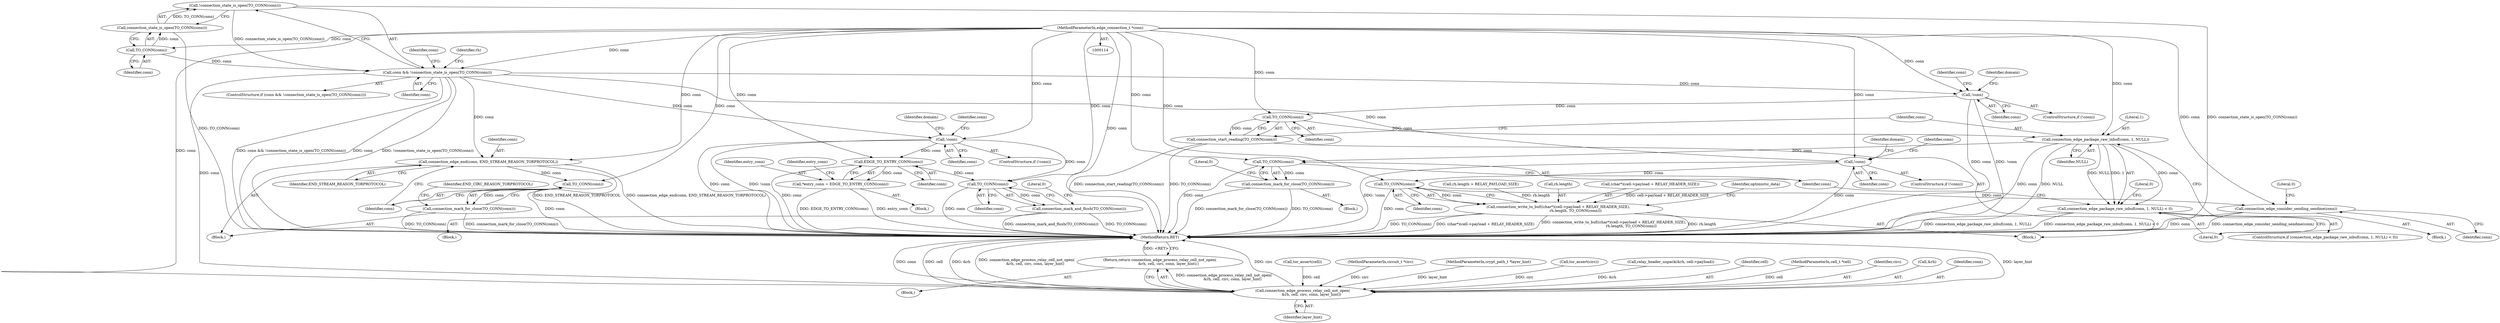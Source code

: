 digraph "0_tor_56a7c5bc15e0447203a491c1ee37de9939ad1dcd@API" {
"1000207" [label="(Call,!connection_state_is_open(TO_CONN(conn)))"];
"1000208" [label="(Call,connection_state_is_open(TO_CONN(conn)))"];
"1000209" [label="(Call,TO_CONN(conn))"];
"1000117" [label="(MethodParameterIn,edge_connection_t *conn)"];
"1000205" [label="(Call,conn && !connection_state_is_open(TO_CONN(conn)))"];
"1000249" [label="(Call,connection_edge_process_relay_cell_not_open(\n               &rh, cell, circ, conn, layer_hint))"];
"1000248" [label="(Return,return connection_edge_process_relay_cell_not_open(\n               &rh, cell, circ, conn, layer_hint);)"];
"1000373" [label="(Call,connection_edge_end(conn, END_STREAM_REASON_TORPROTOCOL))"];
"1000377" [label="(Call,TO_CONN(conn))"];
"1000376" [label="(Call,connection_mark_for_close(TO_CONN(conn)))"];
"1000397" [label="(Call,!conn)"];
"1000439" [label="(Call,TO_CONN(conn))"];
"1000428" [label="(Call,connection_write_to_buf((char*)(cell->payload + RELAY_HEADER_SIZE),\n                              rh.length, TO_CONN(conn)))"];
"1000445" [label="(Call,connection_edge_consider_sending_sendme(conn))"];
"1000466" [label="(Call,!conn)"];
"1000488" [label="(Call,EDGE_TO_ENTRY_CONN(conn))"];
"1000486" [label="(Call,*entry_conn = EDGE_TO_ENTRY_CONN(conn))"];
"1000530" [label="(Call,TO_CONN(conn))"];
"1000529" [label="(Call,connection_mark_and_flush(TO_CONN(conn)))"];
"1000919" [label="(Call,!conn)"];
"1000948" [label="(Call,TO_CONN(conn))"];
"1000947" [label="(Call,connection_start_reading(TO_CONN(conn)))"];
"1000952" [label="(Call,connection_edge_package_raw_inbuf(conn, 1, NULL))"];
"1000951" [label="(Call,connection_edge_package_raw_inbuf(conn, 1, NULL) < 0)"];
"1000959" [label="(Call,TO_CONN(conn))"];
"1000958" [label="(Call,connection_mark_for_close(TO_CONN(conn)))"];
"1000448" [label="(Literal,0)"];
"1000137" [label="(Call,tor_assert(cell))"];
"1000484" [label="(Block,)"];
"1000467" [label="(Identifier,conn)"];
"1000488" [label="(Call,EDGE_TO_ENTRY_CONN(conn))"];
"1000951" [label="(Call,connection_edge_package_raw_inbuf(conn, 1, NULL) < 0)"];
"1000116" [label="(MethodParameterIn,circuit_t *circ)"];
"1000209" [label="(Call,TO_CONN(conn))"];
"1000247" [label="(Block,)"];
"1000947" [label="(Call,connection_start_reading(TO_CONN(conn)))"];
"1000486" [label="(Call,*entry_conn = EDGE_TO_ENTRY_CONN(conn))"];
"1000920" [label="(Identifier,conn)"];
"1000489" [label="(Identifier,conn)"];
"1000208" [label="(Call,connection_state_is_open(TO_CONN(conn)))"];
"1000118" [label="(MethodParameterIn,crypt_path_t *layer_hint)"];
"1000139" [label="(Call,tor_assert(circ))"];
"1000948" [label="(Call,TO_CONN(conn))"];
"1000255" [label="(Identifier,layer_hint)"];
"1000445" [label="(Call,connection_edge_consider_sending_sendme(conn))"];
"1000918" [label="(ControlStructure,if (!conn))"];
"1000465" [label="(ControlStructure,if (!conn))"];
"1000932" [label="(Identifier,conn)"];
"1000487" [label="(Identifier,entry_conn)"];
"1000160" [label="(Call,rh.length > RELAY_PAYLOAD_SIZE)"];
"1000531" [label="(Identifier,conn)"];
"1000217" [label="(Identifier,conn)"];
"1000260" [label="(Block,)"];
"1000396" [label="(ControlStructure,if (!conn))"];
"1000204" [label="(ControlStructure,if (conn && !connection_state_is_open(TO_CONN(conn))))"];
"1000949" [label="(Identifier,conn)"];
"1000376" [label="(Call,connection_mark_for_close(TO_CONN(conn)))"];
"1000962" [label="(Literal,0)"];
"1000959" [label="(Call,TO_CONN(conn))"];
"1000375" [label="(Identifier,END_STREAM_REASON_TORPROTOCOL)"];
"1000377" [label="(Call,TO_CONN(conn))"];
"1000205" [label="(Call,conn && !connection_state_is_open(TO_CONN(conn)))"];
"1000436" [label="(Call,rh.length)"];
"1000444" [label="(Block,)"];
"1000956" [label="(Literal,0)"];
"1000141" [label="(Call,relay_header_unpack(&rh, cell->payload))"];
"1000373" [label="(Call,connection_edge_end(conn, END_STREAM_REASON_TORPROTOCOL))"];
"1000249" [label="(Call,connection_edge_process_relay_cell_not_open(\n               &rh, cell, circ, conn, layer_hint))"];
"1000210" [label="(Identifier,conn)"];
"1000428" [label="(Call,connection_write_to_buf((char*)(cell->payload + RELAY_HEADER_SIZE),\n                              rh.length, TO_CONN(conn)))"];
"1000493" [label="(Identifier,entry_conn)"];
"1000258" [label="(Identifier,rh)"];
"1000530" [label="(Call,TO_CONN(conn))"];
"1000957" [label="(Block,)"];
"1000960" [label="(Identifier,conn)"];
"1000117" [label="(MethodParameterIn,edge_connection_t *conn)"];
"1000470" [label="(Identifier,domain)"];
"1000374" [label="(Identifier,conn)"];
"1000252" [label="(Identifier,cell)"];
"1000248" [label="(Return,return connection_edge_process_relay_cell_not_open(\n               &rh, cell, circ, conn, layer_hint);)"];
"1000115" [label="(MethodParameterIn,cell_t *cell)"];
"1000528" [label="(Block,)"];
"1000964" [label="(Literal,0)"];
"1000381" [label="(Identifier,END_CIRC_REASON_TORPROTOCOL)"];
"1000372" [label="(Block,)"];
"1000440" [label="(Identifier,conn)"];
"1000954" [label="(Literal,1)"];
"1000397" [label="(Call,!conn)"];
"1000398" [label="(Identifier,conn)"];
"1000466" [label="(Call,!conn)"];
"1000206" [label="(Identifier,conn)"];
"1000401" [label="(Identifier,domain)"];
"1000952" [label="(Call,connection_edge_package_raw_inbuf(conn, 1, NULL))"];
"1000953" [label="(Identifier,conn)"];
"1000958" [label="(Call,connection_mark_for_close(TO_CONN(conn)))"];
"1000429" [label="(Call,(char*)(cell->payload + RELAY_HEADER_SIZE))"];
"1000955" [label="(Identifier,NULL)"];
"1000443" [label="(Identifier,optimistic_data)"];
"1001058" [label="(MethodReturn,RET)"];
"1000439" [label="(Call,TO_CONN(conn))"];
"1000950" [label="(ControlStructure,if (connection_edge_package_raw_inbuf(conn, 1, NULL) < 0))"];
"1000446" [label="(Identifier,conn)"];
"1000923" [label="(Identifier,domain)"];
"1000533" [label="(Literal,0)"];
"1000207" [label="(Call,!connection_state_is_open(TO_CONN(conn)))"];
"1000253" [label="(Identifier,circ)"];
"1000412" [label="(Identifier,conn)"];
"1000919" [label="(Call,!conn)"];
"1000480" [label="(Identifier,conn)"];
"1000378" [label="(Identifier,conn)"];
"1000250" [label="(Call,&rh)"];
"1000529" [label="(Call,connection_mark_and_flush(TO_CONN(conn)))"];
"1000254" [label="(Identifier,conn)"];
"1000207" -> "1000205"  [label="AST: "];
"1000207" -> "1000208"  [label="CFG: "];
"1000208" -> "1000207"  [label="AST: "];
"1000205" -> "1000207"  [label="CFG: "];
"1000207" -> "1001058"  [label="DDG: connection_state_is_open(TO_CONN(conn))"];
"1000207" -> "1000205"  [label="DDG: connection_state_is_open(TO_CONN(conn))"];
"1000208" -> "1000207"  [label="DDG: TO_CONN(conn)"];
"1000208" -> "1000209"  [label="CFG: "];
"1000209" -> "1000208"  [label="AST: "];
"1000208" -> "1001058"  [label="DDG: TO_CONN(conn)"];
"1000209" -> "1000208"  [label="DDG: conn"];
"1000209" -> "1000210"  [label="CFG: "];
"1000210" -> "1000209"  [label="AST: "];
"1000209" -> "1000205"  [label="DDG: conn"];
"1000117" -> "1000209"  [label="DDG: conn"];
"1000117" -> "1000114"  [label="AST: "];
"1000117" -> "1001058"  [label="DDG: conn"];
"1000117" -> "1000205"  [label="DDG: conn"];
"1000117" -> "1000249"  [label="DDG: conn"];
"1000117" -> "1000373"  [label="DDG: conn"];
"1000117" -> "1000377"  [label="DDG: conn"];
"1000117" -> "1000397"  [label="DDG: conn"];
"1000117" -> "1000439"  [label="DDG: conn"];
"1000117" -> "1000445"  [label="DDG: conn"];
"1000117" -> "1000466"  [label="DDG: conn"];
"1000117" -> "1000488"  [label="DDG: conn"];
"1000117" -> "1000530"  [label="DDG: conn"];
"1000117" -> "1000919"  [label="DDG: conn"];
"1000117" -> "1000948"  [label="DDG: conn"];
"1000117" -> "1000952"  [label="DDG: conn"];
"1000117" -> "1000959"  [label="DDG: conn"];
"1000205" -> "1000204"  [label="AST: "];
"1000205" -> "1000206"  [label="CFG: "];
"1000206" -> "1000205"  [label="AST: "];
"1000217" -> "1000205"  [label="CFG: "];
"1000258" -> "1000205"  [label="CFG: "];
"1000205" -> "1001058"  [label="DDG: conn"];
"1000205" -> "1001058"  [label="DDG: !connection_state_is_open(TO_CONN(conn))"];
"1000205" -> "1001058"  [label="DDG: conn && !connection_state_is_open(TO_CONN(conn))"];
"1000205" -> "1000249"  [label="DDG: conn"];
"1000205" -> "1000373"  [label="DDG: conn"];
"1000205" -> "1000397"  [label="DDG: conn"];
"1000205" -> "1000466"  [label="DDG: conn"];
"1000205" -> "1000919"  [label="DDG: conn"];
"1000249" -> "1000248"  [label="AST: "];
"1000249" -> "1000255"  [label="CFG: "];
"1000250" -> "1000249"  [label="AST: "];
"1000252" -> "1000249"  [label="AST: "];
"1000253" -> "1000249"  [label="AST: "];
"1000254" -> "1000249"  [label="AST: "];
"1000255" -> "1000249"  [label="AST: "];
"1000248" -> "1000249"  [label="CFG: "];
"1000249" -> "1001058"  [label="DDG: circ"];
"1000249" -> "1001058"  [label="DDG: layer_hint"];
"1000249" -> "1001058"  [label="DDG: conn"];
"1000249" -> "1001058"  [label="DDG: cell"];
"1000249" -> "1001058"  [label="DDG: &rh"];
"1000249" -> "1001058"  [label="DDG: connection_edge_process_relay_cell_not_open(\n               &rh, cell, circ, conn, layer_hint)"];
"1000249" -> "1000248"  [label="DDG: connection_edge_process_relay_cell_not_open(\n               &rh, cell, circ, conn, layer_hint)"];
"1000141" -> "1000249"  [label="DDG: &rh"];
"1000137" -> "1000249"  [label="DDG: cell"];
"1000115" -> "1000249"  [label="DDG: cell"];
"1000139" -> "1000249"  [label="DDG: circ"];
"1000116" -> "1000249"  [label="DDG: circ"];
"1000118" -> "1000249"  [label="DDG: layer_hint"];
"1000248" -> "1000247"  [label="AST: "];
"1001058" -> "1000248"  [label="CFG: "];
"1000248" -> "1001058"  [label="DDG: <RET>"];
"1000373" -> "1000372"  [label="AST: "];
"1000373" -> "1000375"  [label="CFG: "];
"1000374" -> "1000373"  [label="AST: "];
"1000375" -> "1000373"  [label="AST: "];
"1000378" -> "1000373"  [label="CFG: "];
"1000373" -> "1001058"  [label="DDG: END_STREAM_REASON_TORPROTOCOL"];
"1000373" -> "1001058"  [label="DDG: connection_edge_end(conn, END_STREAM_REASON_TORPROTOCOL)"];
"1000373" -> "1000377"  [label="DDG: conn"];
"1000377" -> "1000376"  [label="AST: "];
"1000377" -> "1000378"  [label="CFG: "];
"1000378" -> "1000377"  [label="AST: "];
"1000376" -> "1000377"  [label="CFG: "];
"1000377" -> "1001058"  [label="DDG: conn"];
"1000377" -> "1000376"  [label="DDG: conn"];
"1000376" -> "1000372"  [label="AST: "];
"1000381" -> "1000376"  [label="CFG: "];
"1000376" -> "1001058"  [label="DDG: connection_mark_for_close(TO_CONN(conn))"];
"1000376" -> "1001058"  [label="DDG: TO_CONN(conn)"];
"1000397" -> "1000396"  [label="AST: "];
"1000397" -> "1000398"  [label="CFG: "];
"1000398" -> "1000397"  [label="AST: "];
"1000401" -> "1000397"  [label="CFG: "];
"1000412" -> "1000397"  [label="CFG: "];
"1000397" -> "1001058"  [label="DDG: !conn"];
"1000397" -> "1001058"  [label="DDG: conn"];
"1000397" -> "1000439"  [label="DDG: conn"];
"1000439" -> "1000428"  [label="AST: "];
"1000439" -> "1000440"  [label="CFG: "];
"1000440" -> "1000439"  [label="AST: "];
"1000428" -> "1000439"  [label="CFG: "];
"1000439" -> "1001058"  [label="DDG: conn"];
"1000439" -> "1000428"  [label="DDG: conn"];
"1000439" -> "1000445"  [label="DDG: conn"];
"1000428" -> "1000260"  [label="AST: "];
"1000429" -> "1000428"  [label="AST: "];
"1000436" -> "1000428"  [label="AST: "];
"1000443" -> "1000428"  [label="CFG: "];
"1000428" -> "1001058"  [label="DDG: connection_write_to_buf((char*)(cell->payload + RELAY_HEADER_SIZE),\n                              rh.length, TO_CONN(conn))"];
"1000428" -> "1001058"  [label="DDG: rh.length"];
"1000428" -> "1001058"  [label="DDG: TO_CONN(conn)"];
"1000428" -> "1001058"  [label="DDG: (char*)(cell->payload + RELAY_HEADER_SIZE)"];
"1000429" -> "1000428"  [label="DDG: cell->payload + RELAY_HEADER_SIZE"];
"1000160" -> "1000428"  [label="DDG: rh.length"];
"1000445" -> "1000444"  [label="AST: "];
"1000445" -> "1000446"  [label="CFG: "];
"1000446" -> "1000445"  [label="AST: "];
"1000448" -> "1000445"  [label="CFG: "];
"1000445" -> "1001058"  [label="DDG: conn"];
"1000445" -> "1001058"  [label="DDG: connection_edge_consider_sending_sendme(conn)"];
"1000466" -> "1000465"  [label="AST: "];
"1000466" -> "1000467"  [label="CFG: "];
"1000467" -> "1000466"  [label="AST: "];
"1000470" -> "1000466"  [label="CFG: "];
"1000480" -> "1000466"  [label="CFG: "];
"1000466" -> "1001058"  [label="DDG: conn"];
"1000466" -> "1001058"  [label="DDG: !conn"];
"1000466" -> "1000488"  [label="DDG: conn"];
"1000466" -> "1000530"  [label="DDG: conn"];
"1000488" -> "1000486"  [label="AST: "];
"1000488" -> "1000489"  [label="CFG: "];
"1000489" -> "1000488"  [label="AST: "];
"1000486" -> "1000488"  [label="CFG: "];
"1000488" -> "1001058"  [label="DDG: conn"];
"1000488" -> "1000486"  [label="DDG: conn"];
"1000488" -> "1000530"  [label="DDG: conn"];
"1000486" -> "1000484"  [label="AST: "];
"1000487" -> "1000486"  [label="AST: "];
"1000493" -> "1000486"  [label="CFG: "];
"1000486" -> "1001058"  [label="DDG: EDGE_TO_ENTRY_CONN(conn)"];
"1000486" -> "1001058"  [label="DDG: entry_conn"];
"1000530" -> "1000529"  [label="AST: "];
"1000530" -> "1000531"  [label="CFG: "];
"1000531" -> "1000530"  [label="AST: "];
"1000529" -> "1000530"  [label="CFG: "];
"1000530" -> "1001058"  [label="DDG: conn"];
"1000530" -> "1000529"  [label="DDG: conn"];
"1000529" -> "1000528"  [label="AST: "];
"1000533" -> "1000529"  [label="CFG: "];
"1000529" -> "1001058"  [label="DDG: TO_CONN(conn)"];
"1000529" -> "1001058"  [label="DDG: connection_mark_and_flush(TO_CONN(conn))"];
"1000919" -> "1000918"  [label="AST: "];
"1000919" -> "1000920"  [label="CFG: "];
"1000920" -> "1000919"  [label="AST: "];
"1000923" -> "1000919"  [label="CFG: "];
"1000932" -> "1000919"  [label="CFG: "];
"1000919" -> "1001058"  [label="DDG: conn"];
"1000919" -> "1001058"  [label="DDG: !conn"];
"1000919" -> "1000948"  [label="DDG: conn"];
"1000948" -> "1000947"  [label="AST: "];
"1000948" -> "1000949"  [label="CFG: "];
"1000949" -> "1000948"  [label="AST: "];
"1000947" -> "1000948"  [label="CFG: "];
"1000948" -> "1000947"  [label="DDG: conn"];
"1000948" -> "1000952"  [label="DDG: conn"];
"1000947" -> "1000260"  [label="AST: "];
"1000953" -> "1000947"  [label="CFG: "];
"1000947" -> "1001058"  [label="DDG: TO_CONN(conn)"];
"1000947" -> "1001058"  [label="DDG: connection_start_reading(TO_CONN(conn))"];
"1000952" -> "1000951"  [label="AST: "];
"1000952" -> "1000955"  [label="CFG: "];
"1000953" -> "1000952"  [label="AST: "];
"1000954" -> "1000952"  [label="AST: "];
"1000955" -> "1000952"  [label="AST: "];
"1000956" -> "1000952"  [label="CFG: "];
"1000952" -> "1001058"  [label="DDG: conn"];
"1000952" -> "1001058"  [label="DDG: NULL"];
"1000952" -> "1000951"  [label="DDG: conn"];
"1000952" -> "1000951"  [label="DDG: 1"];
"1000952" -> "1000951"  [label="DDG: NULL"];
"1000952" -> "1000959"  [label="DDG: conn"];
"1000951" -> "1000950"  [label="AST: "];
"1000951" -> "1000956"  [label="CFG: "];
"1000956" -> "1000951"  [label="AST: "];
"1000960" -> "1000951"  [label="CFG: "];
"1000964" -> "1000951"  [label="CFG: "];
"1000951" -> "1001058"  [label="DDG: connection_edge_package_raw_inbuf(conn, 1, NULL)"];
"1000951" -> "1001058"  [label="DDG: connection_edge_package_raw_inbuf(conn, 1, NULL) < 0"];
"1000959" -> "1000958"  [label="AST: "];
"1000959" -> "1000960"  [label="CFG: "];
"1000960" -> "1000959"  [label="AST: "];
"1000958" -> "1000959"  [label="CFG: "];
"1000959" -> "1001058"  [label="DDG: conn"];
"1000959" -> "1000958"  [label="DDG: conn"];
"1000958" -> "1000957"  [label="AST: "];
"1000962" -> "1000958"  [label="CFG: "];
"1000958" -> "1001058"  [label="DDG: connection_mark_for_close(TO_CONN(conn))"];
"1000958" -> "1001058"  [label="DDG: TO_CONN(conn)"];
}
